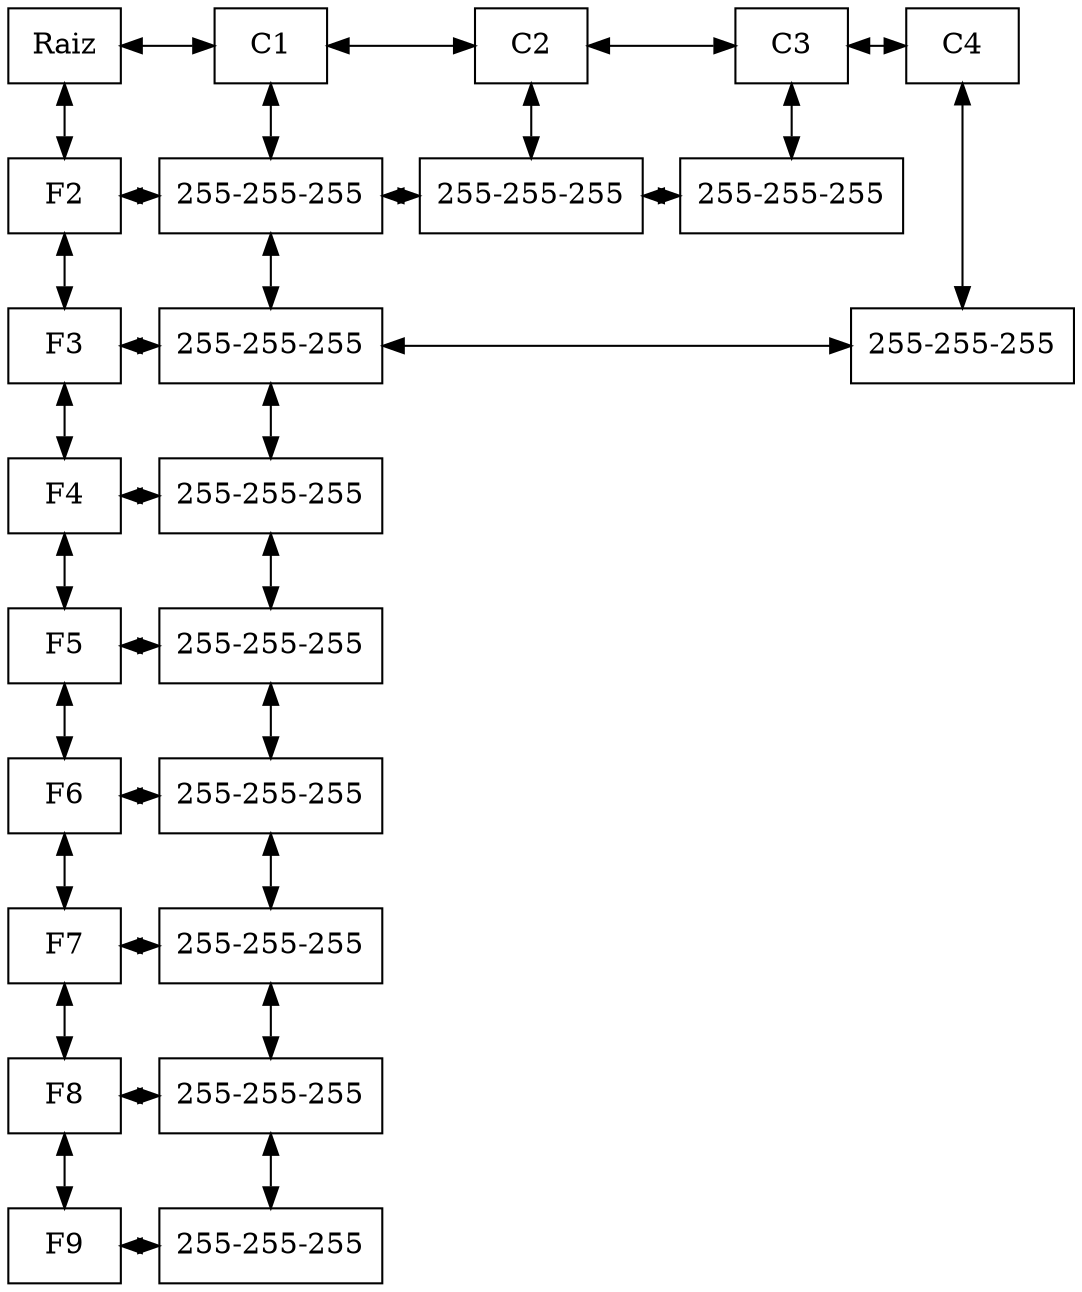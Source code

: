 digraph MatrizCapa{ 
 node[shape=box] 
 rankdir=UD; 
 {rank=min; 
nodo00[label="Raiz" ,rankdir=LR,group=0]; 
nodo20[label="C1" ,rankdir=LR,group=2]; 
nodo30[label="C2" ,rankdir=LR,group=3]; 
nodo40[label="C3" ,rankdir=LR,group=4]; 
nodo50[label="C4" ,rankdir=LR,group=5]; 
}{rank=same; 
nodo00[label="Raiz" ,group=0]; 
nodo20[label="C1" ,group=2]; 
nodo30[label="C2" ,group=3]; 
nodo40[label="C3" ,group=4]; 
nodo50[label="C4" ,group=5]; 
}{rank=same; 
nodo03[label="F2" ,group=0]; 
nodo23[label="255-255-255" ,group=2]; 
nodo33[label="255-255-255" ,group=3]; 
nodo43[label="255-255-255" ,group=4]; 
}{rank=same; 
nodo04[label="F3" ,group=0]; 
nodo24[label="255-255-255" ,group=2]; 
nodo54[label="255-255-255" ,group=5]; 
}{rank=same; 
nodo05[label="F4" ,group=0]; 
nodo25[label="255-255-255" ,group=2]; 
}{rank=same; 
nodo06[label="F5" ,group=0]; 
nodo26[label="255-255-255" ,group=2]; 
}{rank=same; 
nodo07[label="F6" ,group=0]; 
nodo27[label="255-255-255" ,group=2]; 
}{rank=same; 
nodo08[label="F7" ,group=0]; 
nodo28[label="255-255-255" ,group=2]; 
}{rank=same; 
nodo09[label="F8" ,group=0]; 
nodo29[label="255-255-255" ,group=2]; 
}{rank=same; 
nodo010[label="F9" ,group=0]; 
nodo210[label="255-255-255" ,group=2]; 
}nodo00 -> nodo20 [dir=both];
nodo20 -> nodo30 [dir=both];
nodo30 -> nodo40 [dir=both];
nodo40 -> nodo50 [dir=both];
nodo03 -> nodo23 [dir=both];
nodo23 -> nodo33 [dir=both];
nodo33 -> nodo43 [dir=both];
nodo04 -> nodo24 [dir=both];
nodo24 -> nodo54 [dir=both];
nodo05 -> nodo25 [dir=both];
nodo06 -> nodo26 [dir=both];
nodo07 -> nodo27 [dir=both];
nodo08 -> nodo28 [dir=both];
nodo09 -> nodo29 [dir=both];
nodo010 -> nodo210 [dir=both];
nodo00 -> nodo03 [dir=both];
nodo03 -> nodo04 [dir=both];
nodo04 -> nodo05 [dir=both];
nodo05 -> nodo06 [dir=both];
nodo06 -> nodo07 [dir=both];
nodo07 -> nodo08 [dir=both];
nodo08 -> nodo09 [dir=both];
nodo09 -> nodo010 [dir=both];
nodo20 -> nodo23 [dir=both];
nodo23 -> nodo24 [dir=both];
nodo24 -> nodo25 [dir=both];
nodo25 -> nodo26 [dir=both];
nodo26 -> nodo27 [dir=both];
nodo27 -> nodo28 [dir=both];
nodo28 -> nodo29 [dir=both];
nodo29 -> nodo210 [dir=both];
nodo30 -> nodo33 [dir=both];
nodo40 -> nodo43 [dir=both];
nodo50 -> nodo54 [dir=both];
}